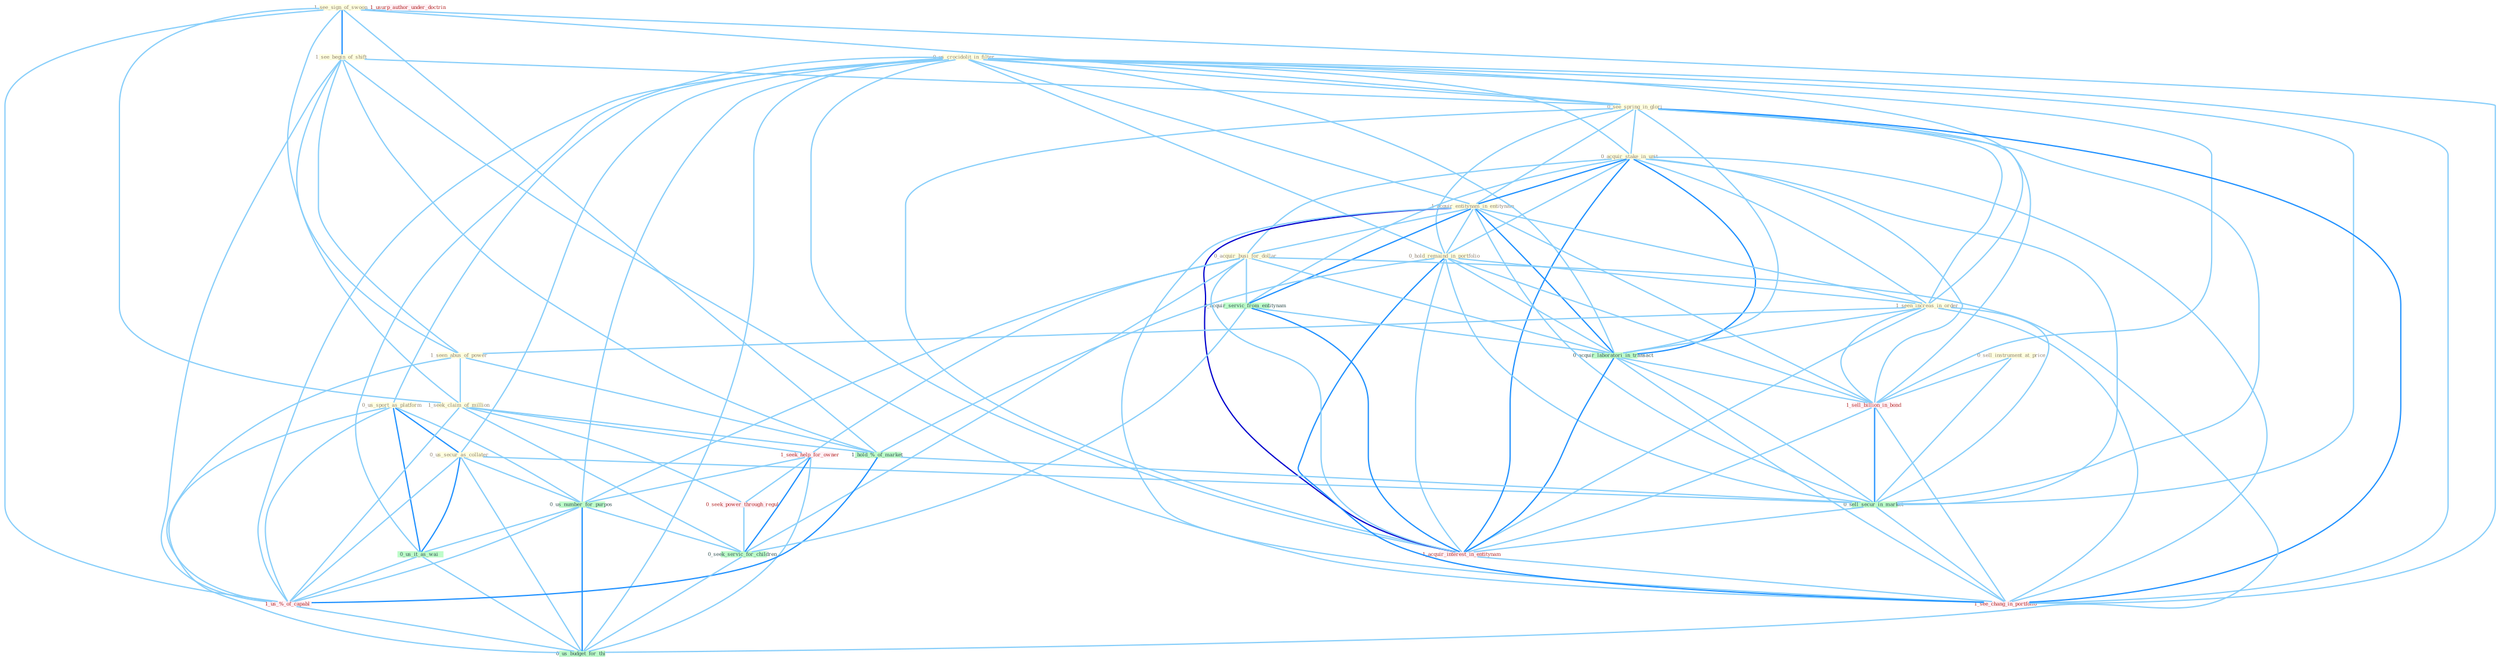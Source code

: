 Graph G{ 
    node
    [shape=polygon,style=filled,width=.5,height=.06,color="#BDFCC9",fixedsize=true,fontsize=4,
    fontcolor="#2f4f4f"];
    {node
    [color="#ffffe0", fontcolor="#8b7d6b"] "0_us_crocidolit_in_filter " "0_us_sport_as_platform " "0_us_secur_as_collater " "1_see_sign_of_swoon " "1_see_begin_of_shift " "0_sell_instrument_at_price " "0_see_spring_in_glori " "0_acquir_stake_in_unit " "1_acquir_entitynam_in_entitynam " "0_hold_remaind_in_portfolio " "1_seen_increas_in_order " "1_seen_abus_of_power " "1_seek_claim_of_million " "0_acquir_busi_for_dollar "}
{node [color="#fff0f5", fontcolor="#b22222"] "1_seek_help_for_owner " "0_seek_power_through_regul " "1_sell_billion_in_bond " "1_usurp_author_under_doctrin " "1_us_%_of_capabl " "1_acquir_interest_in_entitynam " "1_see_chang_in_portfolio "}
edge [color="#B0E2FF"];

	"0_us_crocidolit_in_filter " -- "0_us_sport_as_platform " [w="1", color="#87cefa" ];
	"0_us_crocidolit_in_filter " -- "0_us_secur_as_collater " [w="1", color="#87cefa" ];
	"0_us_crocidolit_in_filter " -- "0_see_spring_in_glori " [w="1", color="#87cefa" ];
	"0_us_crocidolit_in_filter " -- "0_acquir_stake_in_unit " [w="1", color="#87cefa" ];
	"0_us_crocidolit_in_filter " -- "1_acquir_entitynam_in_entitynam " [w="1", color="#87cefa" ];
	"0_us_crocidolit_in_filter " -- "0_hold_remaind_in_portfolio " [w="1", color="#87cefa" ];
	"0_us_crocidolit_in_filter " -- "1_seen_increas_in_order " [w="1", color="#87cefa" ];
	"0_us_crocidolit_in_filter " -- "0_us_number_for_purpos " [w="1", color="#87cefa" ];
	"0_us_crocidolit_in_filter " -- "0_acquir_laboratori_in_transact " [w="1", color="#87cefa" ];
	"0_us_crocidolit_in_filter " -- "1_sell_billion_in_bond " [w="1", color="#87cefa" ];
	"0_us_crocidolit_in_filter " -- "0_us_it_as_wai " [w="1", color="#87cefa" ];
	"0_us_crocidolit_in_filter " -- "1_us_%_of_capabl " [w="1", color="#87cefa" ];
	"0_us_crocidolit_in_filter " -- "0_sell_secur_in_market " [w="1", color="#87cefa" ];
	"0_us_crocidolit_in_filter " -- "1_acquir_interest_in_entitynam " [w="1", color="#87cefa" ];
	"0_us_crocidolit_in_filter " -- "1_see_chang_in_portfolio " [w="1", color="#87cefa" ];
	"0_us_crocidolit_in_filter " -- "0_us_budget_for_thi " [w="1", color="#87cefa" ];
	"0_us_sport_as_platform " -- "0_us_secur_as_collater " [w="2", color="#1e90ff" , len=0.8];
	"0_us_sport_as_platform " -- "0_us_number_for_purpos " [w="1", color="#87cefa" ];
	"0_us_sport_as_platform " -- "0_us_it_as_wai " [w="2", color="#1e90ff" , len=0.8];
	"0_us_sport_as_platform " -- "1_us_%_of_capabl " [w="1", color="#87cefa" ];
	"0_us_sport_as_platform " -- "0_us_budget_for_thi " [w="1", color="#87cefa" ];
	"0_us_secur_as_collater " -- "0_us_number_for_purpos " [w="1", color="#87cefa" ];
	"0_us_secur_as_collater " -- "0_us_it_as_wai " [w="2", color="#1e90ff" , len=0.8];
	"0_us_secur_as_collater " -- "1_us_%_of_capabl " [w="1", color="#87cefa" ];
	"0_us_secur_as_collater " -- "0_sell_secur_in_market " [w="1", color="#87cefa" ];
	"0_us_secur_as_collater " -- "0_us_budget_for_thi " [w="1", color="#87cefa" ];
	"1_see_sign_of_swoon " -- "1_see_begin_of_shift " [w="2", color="#1e90ff" , len=0.8];
	"1_see_sign_of_swoon " -- "0_see_spring_in_glori " [w="1", color="#87cefa" ];
	"1_see_sign_of_swoon " -- "1_seen_abus_of_power " [w="1", color="#87cefa" ];
	"1_see_sign_of_swoon " -- "1_seek_claim_of_million " [w="1", color="#87cefa" ];
	"1_see_sign_of_swoon " -- "1_hold_%_of_market " [w="1", color="#87cefa" ];
	"1_see_sign_of_swoon " -- "1_us_%_of_capabl " [w="1", color="#87cefa" ];
	"1_see_sign_of_swoon " -- "1_see_chang_in_portfolio " [w="1", color="#87cefa" ];
	"1_see_begin_of_shift " -- "0_see_spring_in_glori " [w="1", color="#87cefa" ];
	"1_see_begin_of_shift " -- "1_seen_abus_of_power " [w="1", color="#87cefa" ];
	"1_see_begin_of_shift " -- "1_seek_claim_of_million " [w="1", color="#87cefa" ];
	"1_see_begin_of_shift " -- "1_hold_%_of_market " [w="1", color="#87cefa" ];
	"1_see_begin_of_shift " -- "1_us_%_of_capabl " [w="1", color="#87cefa" ];
	"1_see_begin_of_shift " -- "1_see_chang_in_portfolio " [w="1", color="#87cefa" ];
	"0_sell_instrument_at_price " -- "1_sell_billion_in_bond " [w="1", color="#87cefa" ];
	"0_sell_instrument_at_price " -- "0_sell_secur_in_market " [w="1", color="#87cefa" ];
	"0_see_spring_in_glori " -- "0_acquir_stake_in_unit " [w="1", color="#87cefa" ];
	"0_see_spring_in_glori " -- "1_acquir_entitynam_in_entitynam " [w="1", color="#87cefa" ];
	"0_see_spring_in_glori " -- "0_hold_remaind_in_portfolio " [w="1", color="#87cefa" ];
	"0_see_spring_in_glori " -- "1_seen_increas_in_order " [w="1", color="#87cefa" ];
	"0_see_spring_in_glori " -- "0_acquir_laboratori_in_transact " [w="1", color="#87cefa" ];
	"0_see_spring_in_glori " -- "1_sell_billion_in_bond " [w="1", color="#87cefa" ];
	"0_see_spring_in_glori " -- "0_sell_secur_in_market " [w="1", color="#87cefa" ];
	"0_see_spring_in_glori " -- "1_acquir_interest_in_entitynam " [w="1", color="#87cefa" ];
	"0_see_spring_in_glori " -- "1_see_chang_in_portfolio " [w="2", color="#1e90ff" , len=0.8];
	"0_acquir_stake_in_unit " -- "1_acquir_entitynam_in_entitynam " [w="2", color="#1e90ff" , len=0.8];
	"0_acquir_stake_in_unit " -- "0_hold_remaind_in_portfolio " [w="1", color="#87cefa" ];
	"0_acquir_stake_in_unit " -- "1_seen_increas_in_order " [w="1", color="#87cefa" ];
	"0_acquir_stake_in_unit " -- "0_acquir_busi_for_dollar " [w="1", color="#87cefa" ];
	"0_acquir_stake_in_unit " -- "0_acquir_servic_from_entitynam " [w="1", color="#87cefa" ];
	"0_acquir_stake_in_unit " -- "0_acquir_laboratori_in_transact " [w="2", color="#1e90ff" , len=0.8];
	"0_acquir_stake_in_unit " -- "1_sell_billion_in_bond " [w="1", color="#87cefa" ];
	"0_acquir_stake_in_unit " -- "0_sell_secur_in_market " [w="1", color="#87cefa" ];
	"0_acquir_stake_in_unit " -- "1_acquir_interest_in_entitynam " [w="2", color="#1e90ff" , len=0.8];
	"0_acquir_stake_in_unit " -- "1_see_chang_in_portfolio " [w="1", color="#87cefa" ];
	"1_acquir_entitynam_in_entitynam " -- "0_hold_remaind_in_portfolio " [w="1", color="#87cefa" ];
	"1_acquir_entitynam_in_entitynam " -- "1_seen_increas_in_order " [w="1", color="#87cefa" ];
	"1_acquir_entitynam_in_entitynam " -- "0_acquir_busi_for_dollar " [w="1", color="#87cefa" ];
	"1_acquir_entitynam_in_entitynam " -- "0_acquir_servic_from_entitynam " [w="2", color="#1e90ff" , len=0.8];
	"1_acquir_entitynam_in_entitynam " -- "0_acquir_laboratori_in_transact " [w="2", color="#1e90ff" , len=0.8];
	"1_acquir_entitynam_in_entitynam " -- "1_sell_billion_in_bond " [w="1", color="#87cefa" ];
	"1_acquir_entitynam_in_entitynam " -- "0_sell_secur_in_market " [w="1", color="#87cefa" ];
	"1_acquir_entitynam_in_entitynam " -- "1_acquir_interest_in_entitynam " [w="3", color="#0000cd" , len=0.6];
	"1_acquir_entitynam_in_entitynam " -- "1_see_chang_in_portfolio " [w="1", color="#87cefa" ];
	"0_hold_remaind_in_portfolio " -- "1_seen_increas_in_order " [w="1", color="#87cefa" ];
	"0_hold_remaind_in_portfolio " -- "1_hold_%_of_market " [w="1", color="#87cefa" ];
	"0_hold_remaind_in_portfolio " -- "0_acquir_laboratori_in_transact " [w="1", color="#87cefa" ];
	"0_hold_remaind_in_portfolio " -- "1_sell_billion_in_bond " [w="1", color="#87cefa" ];
	"0_hold_remaind_in_portfolio " -- "0_sell_secur_in_market " [w="1", color="#87cefa" ];
	"0_hold_remaind_in_portfolio " -- "1_acquir_interest_in_entitynam " [w="1", color="#87cefa" ];
	"0_hold_remaind_in_portfolio " -- "1_see_chang_in_portfolio " [w="2", color="#1e90ff" , len=0.8];
	"1_seen_increas_in_order " -- "1_seen_abus_of_power " [w="1", color="#87cefa" ];
	"1_seen_increas_in_order " -- "0_acquir_laboratori_in_transact " [w="1", color="#87cefa" ];
	"1_seen_increas_in_order " -- "1_sell_billion_in_bond " [w="1", color="#87cefa" ];
	"1_seen_increas_in_order " -- "0_sell_secur_in_market " [w="1", color="#87cefa" ];
	"1_seen_increas_in_order " -- "1_acquir_interest_in_entitynam " [w="1", color="#87cefa" ];
	"1_seen_increas_in_order " -- "1_see_chang_in_portfolio " [w="1", color="#87cefa" ];
	"1_seen_abus_of_power " -- "1_seek_claim_of_million " [w="1", color="#87cefa" ];
	"1_seen_abus_of_power " -- "1_hold_%_of_market " [w="1", color="#87cefa" ];
	"1_seen_abus_of_power " -- "1_us_%_of_capabl " [w="1", color="#87cefa" ];
	"1_seek_claim_of_million " -- "1_seek_help_for_owner " [w="1", color="#87cefa" ];
	"1_seek_claim_of_million " -- "1_hold_%_of_market " [w="1", color="#87cefa" ];
	"1_seek_claim_of_million " -- "0_seek_power_through_regul " [w="1", color="#87cefa" ];
	"1_seek_claim_of_million " -- "1_us_%_of_capabl " [w="1", color="#87cefa" ];
	"1_seek_claim_of_million " -- "0_seek_servic_for_children " [w="1", color="#87cefa" ];
	"0_acquir_busi_for_dollar " -- "1_seek_help_for_owner " [w="1", color="#87cefa" ];
	"0_acquir_busi_for_dollar " -- "0_acquir_servic_from_entitynam " [w="1", color="#87cefa" ];
	"0_acquir_busi_for_dollar " -- "0_us_number_for_purpos " [w="1", color="#87cefa" ];
	"0_acquir_busi_for_dollar " -- "0_acquir_laboratori_in_transact " [w="1", color="#87cefa" ];
	"0_acquir_busi_for_dollar " -- "1_acquir_interest_in_entitynam " [w="1", color="#87cefa" ];
	"0_acquir_busi_for_dollar " -- "0_seek_servic_for_children " [w="1", color="#87cefa" ];
	"0_acquir_busi_for_dollar " -- "0_us_budget_for_thi " [w="1", color="#87cefa" ];
	"1_seek_help_for_owner " -- "0_seek_power_through_regul " [w="1", color="#87cefa" ];
	"1_seek_help_for_owner " -- "0_us_number_for_purpos " [w="1", color="#87cefa" ];
	"1_seek_help_for_owner " -- "0_seek_servic_for_children " [w="2", color="#1e90ff" , len=0.8];
	"1_seek_help_for_owner " -- "0_us_budget_for_thi " [w="1", color="#87cefa" ];
	"0_acquir_servic_from_entitynam " -- "0_acquir_laboratori_in_transact " [w="1", color="#87cefa" ];
	"0_acquir_servic_from_entitynam " -- "1_acquir_interest_in_entitynam " [w="2", color="#1e90ff" , len=0.8];
	"0_acquir_servic_from_entitynam " -- "0_seek_servic_for_children " [w="1", color="#87cefa" ];
	"1_hold_%_of_market " -- "1_us_%_of_capabl " [w="2", color="#1e90ff" , len=0.8];
	"1_hold_%_of_market " -- "0_sell_secur_in_market " [w="1", color="#87cefa" ];
	"0_seek_power_through_regul " -- "0_seek_servic_for_children " [w="1", color="#87cefa" ];
	"0_us_number_for_purpos " -- "0_us_it_as_wai " [w="1", color="#87cefa" ];
	"0_us_number_for_purpos " -- "1_us_%_of_capabl " [w="1", color="#87cefa" ];
	"0_us_number_for_purpos " -- "0_seek_servic_for_children " [w="1", color="#87cefa" ];
	"0_us_number_for_purpos " -- "0_us_budget_for_thi " [w="2", color="#1e90ff" , len=0.8];
	"0_acquir_laboratori_in_transact " -- "1_sell_billion_in_bond " [w="1", color="#87cefa" ];
	"0_acquir_laboratori_in_transact " -- "0_sell_secur_in_market " [w="1", color="#87cefa" ];
	"0_acquir_laboratori_in_transact " -- "1_acquir_interest_in_entitynam " [w="2", color="#1e90ff" , len=0.8];
	"0_acquir_laboratori_in_transact " -- "1_see_chang_in_portfolio " [w="1", color="#87cefa" ];
	"1_sell_billion_in_bond " -- "0_sell_secur_in_market " [w="2", color="#1e90ff" , len=0.8];
	"1_sell_billion_in_bond " -- "1_acquir_interest_in_entitynam " [w="1", color="#87cefa" ];
	"1_sell_billion_in_bond " -- "1_see_chang_in_portfolio " [w="1", color="#87cefa" ];
	"0_us_it_as_wai " -- "1_us_%_of_capabl " [w="1", color="#87cefa" ];
	"0_us_it_as_wai " -- "0_us_budget_for_thi " [w="1", color="#87cefa" ];
	"1_us_%_of_capabl " -- "0_us_budget_for_thi " [w="1", color="#87cefa" ];
	"0_sell_secur_in_market " -- "1_acquir_interest_in_entitynam " [w="1", color="#87cefa" ];
	"0_sell_secur_in_market " -- "1_see_chang_in_portfolio " [w="1", color="#87cefa" ];
	"1_acquir_interest_in_entitynam " -- "1_see_chang_in_portfolio " [w="1", color="#87cefa" ];
	"0_seek_servic_for_children " -- "0_us_budget_for_thi " [w="1", color="#87cefa" ];
}